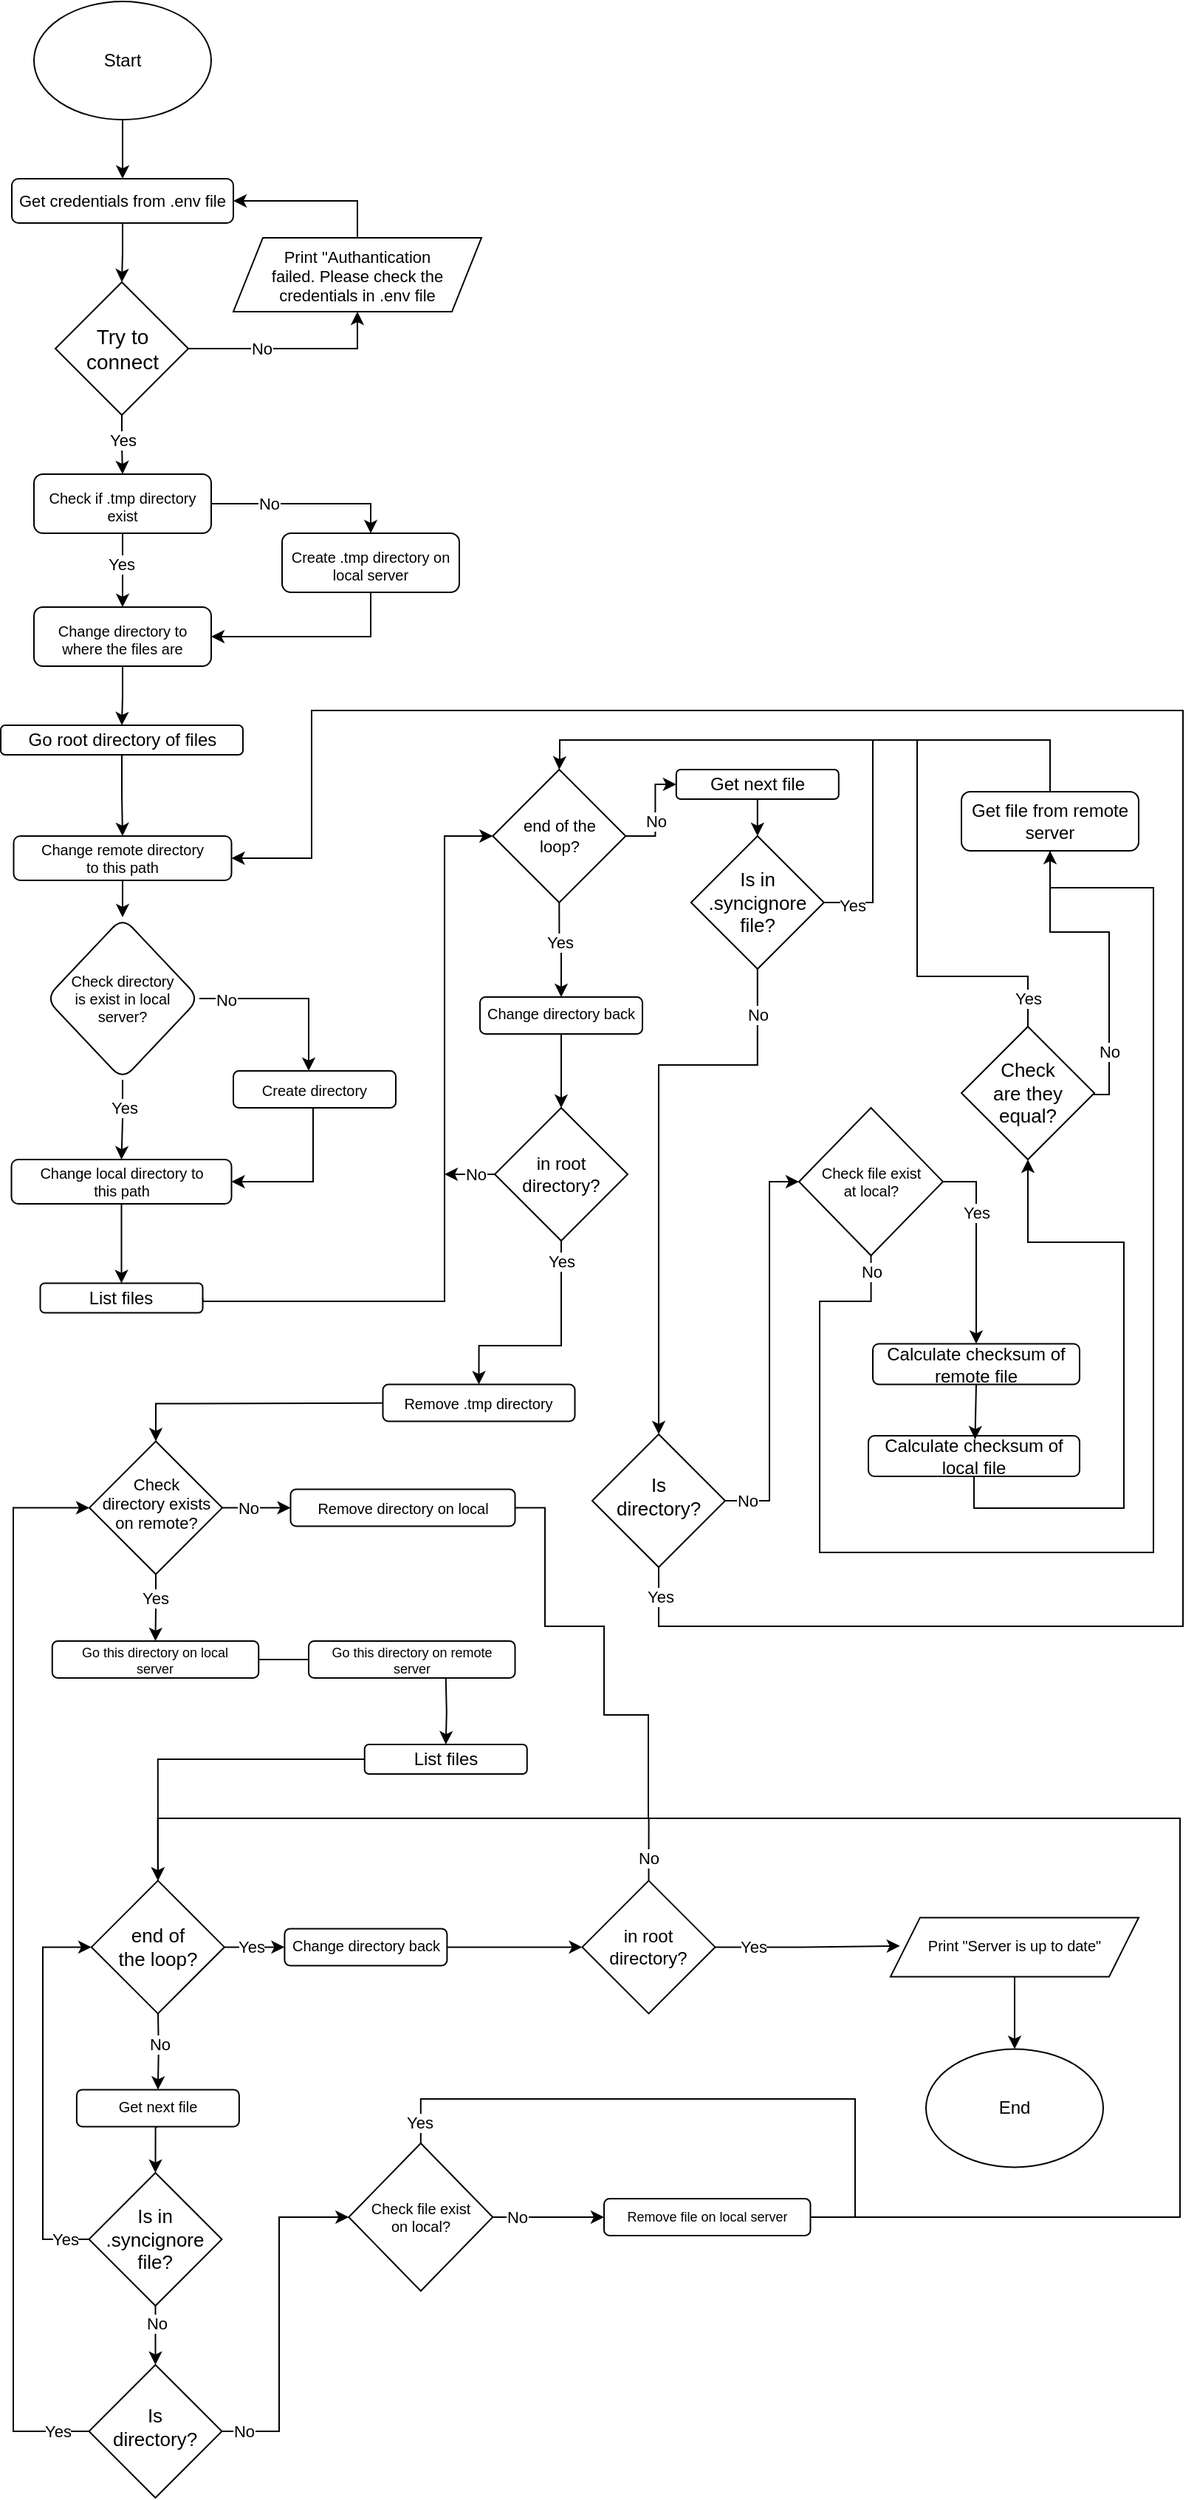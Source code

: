 <mxfile version="23.0.2" type="github">
  <diagram id="C5RBs43oDa-KdzZeNtuy" name="Page-1">
    <mxGraphModel dx="1052" dy="604" grid="1" gridSize="10" guides="1" tooltips="1" connect="1" arrows="1" fold="1" page="1" pageScale="1" pageWidth="827" pageHeight="1169" math="0" shadow="0">
      <root>
        <mxCell id="WIyWlLk6GJQsqaUBKTNV-0" />
        <mxCell id="WIyWlLk6GJQsqaUBKTNV-1" parent="WIyWlLk6GJQsqaUBKTNV-0" />
        <mxCell id="TgfNzg3K9k1XrxcihakO-2" style="edgeStyle=orthogonalEdgeStyle;rounded=0;orthogonalLoop=1;jettySize=auto;html=1;exitX=0.5;exitY=1;exitDx=0;exitDy=0;entryX=0.5;entryY=0;entryDx=0;entryDy=0;" parent="WIyWlLk6GJQsqaUBKTNV-1" source="TgfNzg3K9k1XrxcihakO-0" target="TgfNzg3K9k1XrxcihakO-1" edge="1">
          <mxGeometry relative="1" as="geometry" />
        </mxCell>
        <mxCell id="TgfNzg3K9k1XrxcihakO-0" value="Start" style="ellipse;whiteSpace=wrap;html=1;" parent="WIyWlLk6GJQsqaUBKTNV-1" vertex="1">
          <mxGeometry x="34" y="20" width="120" height="80" as="geometry" />
        </mxCell>
        <mxCell id="TgfNzg3K9k1XrxcihakO-6" style="edgeStyle=orthogonalEdgeStyle;rounded=0;orthogonalLoop=1;jettySize=auto;html=1;exitX=0.5;exitY=1;exitDx=0;exitDy=0;entryX=0.5;entryY=0;entryDx=0;entryDy=0;" parent="WIyWlLk6GJQsqaUBKTNV-1" source="TgfNzg3K9k1XrxcihakO-1" target="TgfNzg3K9k1XrxcihakO-5" edge="1">
          <mxGeometry relative="1" as="geometry" />
        </mxCell>
        <mxCell id="TgfNzg3K9k1XrxcihakO-1" value="Get credentials from .env file" style="rounded=1;whiteSpace=wrap;html=1;fontSize=11;glass=0;strokeWidth=1;shadow=0;" parent="WIyWlLk6GJQsqaUBKTNV-1" vertex="1">
          <mxGeometry x="19" y="140" width="150" height="30" as="geometry" />
        </mxCell>
        <mxCell id="TgfNzg3K9k1XrxcihakO-7" style="edgeStyle=orthogonalEdgeStyle;rounded=0;orthogonalLoop=1;jettySize=auto;html=1;exitX=1;exitY=0.5;exitDx=0;exitDy=0;entryX=0.5;entryY=1;entryDx=0;entryDy=0;" parent="WIyWlLk6GJQsqaUBKTNV-1" source="TgfNzg3K9k1XrxcihakO-5" target="TgfNzg3K9k1XrxcihakO-10" edge="1">
          <mxGeometry relative="1" as="geometry">
            <mxPoint x="193.5" y="285" as="targetPoint" />
          </mxGeometry>
        </mxCell>
        <mxCell id="TgfNzg3K9k1XrxcihakO-9" value="No" style="edgeLabel;html=1;align=center;verticalAlign=middle;resizable=0;points=[];" parent="TgfNzg3K9k1XrxcihakO-7" vertex="1" connectable="0">
          <mxGeometry x="0.013" relative="1" as="geometry">
            <mxPoint x="-21" as="offset" />
          </mxGeometry>
        </mxCell>
        <mxCell id="TgfNzg3K9k1XrxcihakO-17" style="edgeStyle=orthogonalEdgeStyle;rounded=0;orthogonalLoop=1;jettySize=auto;html=1;exitX=0.5;exitY=1;exitDx=0;exitDy=0;entryX=0.5;entryY=0;entryDx=0;entryDy=0;" parent="WIyWlLk6GJQsqaUBKTNV-1" source="TgfNzg3K9k1XrxcihakO-5" target="n75NDWezAnSLOP8QhScl-0" edge="1">
          <mxGeometry relative="1" as="geometry">
            <mxPoint x="187.5" y="350" as="targetPoint" />
          </mxGeometry>
        </mxCell>
        <mxCell id="TgfNzg3K9k1XrxcihakO-82" value="Yes" style="edgeLabel;html=1;align=center;verticalAlign=middle;resizable=0;points=[];" parent="TgfNzg3K9k1XrxcihakO-17" vertex="1" connectable="0">
          <mxGeometry x="-0.227" relative="1" as="geometry">
            <mxPoint y="1" as="offset" />
          </mxGeometry>
        </mxCell>
        <mxCell id="TgfNzg3K9k1XrxcihakO-5" value="Try to connect" style="rhombus;whiteSpace=wrap;html=1;fontSize=14;" parent="WIyWlLk6GJQsqaUBKTNV-1" vertex="1">
          <mxGeometry x="48.5" y="210" width="90" height="90" as="geometry" />
        </mxCell>
        <mxCell id="TgfNzg3K9k1XrxcihakO-11" style="edgeStyle=orthogonalEdgeStyle;rounded=0;orthogonalLoop=1;jettySize=auto;html=1;exitX=0.5;exitY=0;exitDx=0;exitDy=0;entryX=1;entryY=0.5;entryDx=0;entryDy=0;" parent="WIyWlLk6GJQsqaUBKTNV-1" source="TgfNzg3K9k1XrxcihakO-10" target="TgfNzg3K9k1XrxcihakO-1" edge="1">
          <mxGeometry relative="1" as="geometry" />
        </mxCell>
        <mxCell id="TgfNzg3K9k1XrxcihakO-10" value="Print &quot;Authantication failed. Please check the credentials in .env file" style="shape=parallelogram;perimeter=parallelogramPerimeter;fixedSize=1;align=center;fontSize=11;verticalAlign=middle;whiteSpace=wrap;html=1;fontFamily=Helvetica;fontStyle=0;spacingTop=2;spacing=21;" parent="WIyWlLk6GJQsqaUBKTNV-1" vertex="1">
          <mxGeometry x="169" y="180" width="168" height="50" as="geometry" />
        </mxCell>
        <mxCell id="TgfNzg3K9k1XrxcihakO-19" style="edgeStyle=orthogonalEdgeStyle;rounded=0;orthogonalLoop=1;jettySize=auto;html=1;exitX=0.5;exitY=1;exitDx=0;exitDy=0;entryX=0.5;entryY=0;entryDx=0;entryDy=0;" parent="WIyWlLk6GJQsqaUBKTNV-1" source="TgfNzg3K9k1XrxcihakO-16" target="TgfNzg3K9k1XrxcihakO-18" edge="1">
          <mxGeometry relative="1" as="geometry" />
        </mxCell>
        <mxCell id="TgfNzg3K9k1XrxcihakO-16" value="Change directory to where the files are" style="rounded=1;whiteSpace=wrap;html=1;fontSize=10;glass=0;strokeWidth=1;shadow=0;spacingTop=4;spacing=5;" parent="WIyWlLk6GJQsqaUBKTNV-1" vertex="1">
          <mxGeometry x="34" y="430" width="120" height="40" as="geometry" />
        </mxCell>
        <mxCell id="n75NDWezAnSLOP8QhScl-15" value="" style="edgeStyle=orthogonalEdgeStyle;rounded=0;orthogonalLoop=1;jettySize=auto;html=1;entryX=0.5;entryY=0;entryDx=0;entryDy=0;" parent="WIyWlLk6GJQsqaUBKTNV-1" source="TgfNzg3K9k1XrxcihakO-18" target="n75NDWezAnSLOP8QhScl-24" edge="1">
          <mxGeometry relative="1" as="geometry">
            <mxPoint x="237.5" y="580" as="targetPoint" />
          </mxGeometry>
        </mxCell>
        <mxCell id="TgfNzg3K9k1XrxcihakO-18" value="Go root directory of files" style="rounded=1;whiteSpace=wrap;html=1;fontSize=12;glass=0;strokeWidth=1;shadow=0;" parent="WIyWlLk6GJQsqaUBKTNV-1" vertex="1">
          <mxGeometry x="11.5" y="510" width="164" height="20" as="geometry" />
        </mxCell>
        <mxCell id="TgfNzg3K9k1XrxcihakO-42" value="" style="edgeStyle=orthogonalEdgeStyle;rounded=0;orthogonalLoop=1;jettySize=auto;html=1;entryX=0;entryY=0.5;entryDx=0;entryDy=0;exitX=1;exitY=0.5;exitDx=0;exitDy=0;" parent="WIyWlLk6GJQsqaUBKTNV-1" source="ju0kMphm0oXRW3z62JwF-54" target="ju0kMphm0oXRW3z62JwF-53" edge="1">
          <mxGeometry relative="1" as="geometry">
            <mxPoint x="533.43" y="913" as="targetPoint" />
            <mxPoint x="436" y="605" as="sourcePoint" />
          </mxGeometry>
        </mxCell>
        <mxCell id="TgfNzg3K9k1XrxcihakO-84" value="No" style="edgeLabel;html=1;align=center;verticalAlign=middle;resizable=0;points=[];" parent="TgfNzg3K9k1XrxcihakO-42" vertex="1" connectable="0">
          <mxGeometry x="-0.278" y="2" relative="1" as="geometry">
            <mxPoint x="2" y="-5" as="offset" />
          </mxGeometry>
        </mxCell>
        <mxCell id="n75NDWezAnSLOP8QhScl-39" style="edgeStyle=orthogonalEdgeStyle;rounded=0;orthogonalLoop=1;jettySize=auto;html=1;exitX=0.5;exitY=1;exitDx=0;exitDy=0;entryX=0.5;entryY=0;entryDx=0;entryDy=0;" parent="WIyWlLk6GJQsqaUBKTNV-1" source="ju0kMphm0oXRW3z62JwF-54" target="n75NDWezAnSLOP8QhScl-42" edge="1">
          <mxGeometry relative="1" as="geometry">
            <mxPoint x="453.43" y="729" as="targetPoint" />
            <mxPoint x="391" y="650" as="sourcePoint" />
          </mxGeometry>
        </mxCell>
        <mxCell id="n75NDWezAnSLOP8QhScl-40" value="Yes" style="edgeLabel;html=1;align=center;verticalAlign=middle;resizable=0;points=[];" parent="n75NDWezAnSLOP8QhScl-39" vertex="1" connectable="0">
          <mxGeometry x="-0.042" y="1" relative="1" as="geometry">
            <mxPoint x="-1" y="-5" as="offset" />
          </mxGeometry>
        </mxCell>
        <mxCell id="TgfNzg3K9k1XrxcihakO-34" value="End" style="ellipse;whiteSpace=wrap;html=1;" parent="WIyWlLk6GJQsqaUBKTNV-1" vertex="1">
          <mxGeometry x="638" y="1406.19" width="120" height="80" as="geometry" />
        </mxCell>
        <mxCell id="TgfNzg3K9k1XrxcihakO-79" style="edgeStyle=orthogonalEdgeStyle;rounded=0;orthogonalLoop=1;jettySize=auto;html=1;exitX=0.5;exitY=0;exitDx=0;exitDy=0;endArrow=none;endFill=0;entryX=1;entryY=0.5;entryDx=0;entryDy=0;" parent="WIyWlLk6GJQsqaUBKTNV-1" source="TgfNzg3K9k1XrxcihakO-36" edge="1">
          <mxGeometry relative="1" as="geometry">
            <mxPoint x="580.43" y="520" as="targetPoint" />
            <Array as="points">
              <mxPoint x="722" y="520" />
            </Array>
          </mxGeometry>
        </mxCell>
        <mxCell id="TgfNzg3K9k1XrxcihakO-36" value="Get file from remote server" style="rounded=1;whiteSpace=wrap;html=1;fontSize=12;glass=0;strokeWidth=1;shadow=0;rotation=0;" parent="WIyWlLk6GJQsqaUBKTNV-1" vertex="1">
          <mxGeometry x="662" y="555" width="120" height="40" as="geometry" />
        </mxCell>
        <mxCell id="TgfNzg3K9k1XrxcihakO-75" style="edgeStyle=orthogonalEdgeStyle;rounded=0;orthogonalLoop=1;jettySize=auto;html=1;exitX=0.5;exitY=1;exitDx=0;exitDy=0;entryX=0.5;entryY=0;entryDx=0;entryDy=0;" parent="WIyWlLk6GJQsqaUBKTNV-1" source="TgfNzg3K9k1XrxcihakO-89" target="n75NDWezAnSLOP8QhScl-10" edge="1">
          <mxGeometry relative="1" as="geometry">
            <mxPoint x="976" y="931.5" as="sourcePoint" />
            <mxPoint x="462" y="980" as="targetPoint" />
            <Array as="points">
              <mxPoint x="524" y="740" />
              <mxPoint x="457" y="740" />
            </Array>
          </mxGeometry>
        </mxCell>
        <mxCell id="TgfNzg3K9k1XrxcihakO-76" value="No" style="edgeLabel;html=1;align=center;verticalAlign=middle;resizable=0;points=[];" parent="TgfNzg3K9k1XrxcihakO-75" vertex="1" connectable="0">
          <mxGeometry x="-0.037" y="2" relative="1" as="geometry">
            <mxPoint x="65" y="-86" as="offset" />
          </mxGeometry>
        </mxCell>
        <mxCell id="TgfNzg3K9k1XrxcihakO-54" value="Calculate checksum of remote file" style="rounded=1;whiteSpace=wrap;html=1;fontSize=12;glass=0;strokeWidth=1;shadow=0;spacing=1;verticalAlign=middle;" parent="WIyWlLk6GJQsqaUBKTNV-1" vertex="1">
          <mxGeometry x="602" y="928.75" width="140" height="27.5" as="geometry" />
        </mxCell>
        <mxCell id="TgfNzg3K9k1XrxcihakO-65" style="edgeStyle=orthogonalEdgeStyle;rounded=0;orthogonalLoop=1;jettySize=auto;html=1;entryX=0.5;entryY=1;entryDx=0;entryDy=0;exitX=0.5;exitY=1;exitDx=0;exitDy=0;" parent="WIyWlLk6GJQsqaUBKTNV-1" source="TgfNzg3K9k1XrxcihakO-85" target="TgfNzg3K9k1XrxcihakO-60" edge="1">
          <mxGeometry relative="1" as="geometry">
            <mxPoint x="985.42" y="899" as="sourcePoint" />
            <Array as="points">
              <mxPoint x="671" y="1040" />
              <mxPoint x="772" y="1040" />
              <mxPoint x="772" y="860" />
              <mxPoint x="707" y="860" />
            </Array>
          </mxGeometry>
        </mxCell>
        <mxCell id="TgfNzg3K9k1XrxcihakO-62" style="edgeStyle=orthogonalEdgeStyle;rounded=0;orthogonalLoop=1;jettySize=auto;html=1;exitX=0.5;exitY=0;exitDx=0;exitDy=0;endArrow=none;endFill=0;" parent="WIyWlLk6GJQsqaUBKTNV-1" source="TgfNzg3K9k1XrxcihakO-60" edge="1">
          <mxGeometry relative="1" as="geometry">
            <mxPoint x="451" y="520" as="targetPoint" />
            <Array as="points">
              <mxPoint x="707" y="680" />
              <mxPoint x="632" y="680" />
              <mxPoint x="632" y="520" />
            </Array>
          </mxGeometry>
        </mxCell>
        <mxCell id="n75NDWezAnSLOP8QhScl-38" value="Yes" style="edgeLabel;html=1;align=center;verticalAlign=middle;resizable=0;points=[];" parent="TgfNzg3K9k1XrxcihakO-62" vertex="1" connectable="0">
          <mxGeometry x="-0.843" y="-1" relative="1" as="geometry">
            <mxPoint x="1" y="16" as="offset" />
          </mxGeometry>
        </mxCell>
        <mxCell id="TgfNzg3K9k1XrxcihakO-66" style="edgeStyle=orthogonalEdgeStyle;rounded=0;orthogonalLoop=1;jettySize=auto;html=1;exitX=1;exitY=0.5;exitDx=0;exitDy=0;entryX=0.5;entryY=1;entryDx=0;entryDy=0;" parent="WIyWlLk6GJQsqaUBKTNV-1" source="TgfNzg3K9k1XrxcihakO-60" target="TgfNzg3K9k1XrxcihakO-36" edge="1">
          <mxGeometry relative="1" as="geometry">
            <mxPoint x="782" y="590" as="targetPoint" />
            <Array as="points">
              <mxPoint x="752" y="760" />
              <mxPoint x="762" y="760" />
              <mxPoint x="762" y="650" />
              <mxPoint x="722" y="650" />
            </Array>
          </mxGeometry>
        </mxCell>
        <mxCell id="TgfNzg3K9k1XrxcihakO-67" value="No" style="edgeLabel;html=1;align=center;verticalAlign=middle;resizable=0;points=[];" parent="TgfNzg3K9k1XrxcihakO-66" vertex="1" connectable="0">
          <mxGeometry x="-0.292" y="-1" relative="1" as="geometry">
            <mxPoint x="-1" y="36" as="offset" />
          </mxGeometry>
        </mxCell>
        <mxCell id="TgfNzg3K9k1XrxcihakO-60" value="Check are they equal?" style="rhombus;whiteSpace=wrap;html=1;fontSize=13;spacing=18;" parent="WIyWlLk6GJQsqaUBKTNV-1" vertex="1">
          <mxGeometry x="662.0" y="714" width="90" height="90" as="geometry" />
        </mxCell>
        <mxCell id="TgfNzg3K9k1XrxcihakO-74" style="edgeStyle=orthogonalEdgeStyle;rounded=0;orthogonalLoop=1;jettySize=auto;html=1;exitX=1;exitY=0.5;exitDx=0;exitDy=0;entryX=0.5;entryY=0;entryDx=0;entryDy=0;" parent="WIyWlLk6GJQsqaUBKTNV-1" source="TgfNzg3K9k1XrxcihakO-71" target="TgfNzg3K9k1XrxcihakO-54" edge="1">
          <mxGeometry relative="1" as="geometry">
            <Array as="points">
              <mxPoint x="672" y="819" />
            </Array>
            <mxPoint x="692" y="910" as="targetPoint" />
          </mxGeometry>
        </mxCell>
        <mxCell id="TgfNzg3K9k1XrxcihakO-77" value="Yes" style="edgeLabel;html=1;align=center;verticalAlign=middle;resizable=0;points=[];" parent="TgfNzg3K9k1XrxcihakO-74" vertex="1" connectable="0">
          <mxGeometry x="-0.274" relative="1" as="geometry">
            <mxPoint y="-5" as="offset" />
          </mxGeometry>
        </mxCell>
        <mxCell id="TgfNzg3K9k1XrxcihakO-80" style="edgeStyle=orthogonalEdgeStyle;rounded=0;orthogonalLoop=1;jettySize=auto;html=1;exitX=0.5;exitY=1;exitDx=0;exitDy=0;endArrow=none;endFill=0;entryX=0.5;entryY=1;entryDx=0;entryDy=0;" parent="WIyWlLk6GJQsqaUBKTNV-1" source="TgfNzg3K9k1XrxcihakO-71" target="TgfNzg3K9k1XrxcihakO-36" edge="1">
          <mxGeometry relative="1" as="geometry">
            <mxPoint x="1363.42" y="826.5" as="targetPoint" />
            <mxPoint x="1023.42" y="1056.5" as="sourcePoint" />
            <Array as="points">
              <mxPoint x="601" y="900" />
              <mxPoint x="566" y="900" />
              <mxPoint x="566" y="1070" />
              <mxPoint x="792" y="1070" />
              <mxPoint x="792" y="620" />
              <mxPoint x="722" y="620" />
            </Array>
          </mxGeometry>
        </mxCell>
        <mxCell id="TgfNzg3K9k1XrxcihakO-81" value="No" style="edgeLabel;html=1;align=center;verticalAlign=middle;resizable=0;points=[];rotation=0;" parent="TgfNzg3K9k1XrxcihakO-80" vertex="1" connectable="0">
          <mxGeometry x="-0.4" y="1" relative="1" as="geometry">
            <mxPoint x="-31" y="-189" as="offset" />
          </mxGeometry>
        </mxCell>
        <mxCell id="TgfNzg3K9k1XrxcihakO-71" value="Check file exist at local?" style="rhombus;whiteSpace=wrap;html=1;fontSize=10;spacing=13;" parent="WIyWlLk6GJQsqaUBKTNV-1" vertex="1">
          <mxGeometry x="552.0" y="769" width="97.5" height="100" as="geometry" />
        </mxCell>
        <mxCell id="TgfNzg3K9k1XrxcihakO-85" value="Calculate checksum of local file" style="rounded=1;whiteSpace=wrap;html=1;fontSize=12;glass=0;strokeWidth=1;shadow=0;spacing=1;verticalAlign=middle;" parent="WIyWlLk6GJQsqaUBKTNV-1" vertex="1">
          <mxGeometry x="599" y="991" width="143" height="27.5" as="geometry" />
        </mxCell>
        <mxCell id="n75NDWezAnSLOP8QhScl-46" style="edgeStyle=orthogonalEdgeStyle;rounded=0;orthogonalLoop=1;jettySize=auto;html=1;exitX=1;exitY=0.5;exitDx=0;exitDy=0;entryX=0.5;entryY=0;entryDx=0;entryDy=0;" parent="WIyWlLk6GJQsqaUBKTNV-1" source="TgfNzg3K9k1XrxcihakO-89" target="ju0kMphm0oXRW3z62JwF-54" edge="1">
          <mxGeometry relative="1" as="geometry">
            <mxPoint x="320" y="520" as="targetPoint" />
            <Array as="points">
              <mxPoint x="602" y="630" />
              <mxPoint x="602" y="520" />
              <mxPoint x="390" y="520" />
              <mxPoint x="390" y="530" />
              <mxPoint x="390" y="530" />
            </Array>
          </mxGeometry>
        </mxCell>
        <mxCell id="n75NDWezAnSLOP8QhScl-47" value="Yes" style="edgeLabel;html=1;align=center;verticalAlign=middle;resizable=0;points=[];" parent="n75NDWezAnSLOP8QhScl-46" vertex="1" connectable="0">
          <mxGeometry x="-0.777" relative="1" as="geometry">
            <mxPoint x="-14" y="11" as="offset" />
          </mxGeometry>
        </mxCell>
        <mxCell id="TgfNzg3K9k1XrxcihakO-89" value="Is in .syncignore file?" style="rhombus;whiteSpace=wrap;html=1;fontSize=13;spacing=18;" parent="WIyWlLk6GJQsqaUBKTNV-1" vertex="1">
          <mxGeometry x="478.9" y="585" width="90" height="90" as="geometry" />
        </mxCell>
        <mxCell id="n75NDWezAnSLOP8QhScl-2" style="edgeStyle=orthogonalEdgeStyle;rounded=0;orthogonalLoop=1;jettySize=auto;html=1;exitX=1;exitY=0.5;exitDx=0;exitDy=0;entryX=0.5;entryY=0;entryDx=0;entryDy=0;" parent="WIyWlLk6GJQsqaUBKTNV-1" source="n75NDWezAnSLOP8QhScl-0" target="n75NDWezAnSLOP8QhScl-1" edge="1">
          <mxGeometry relative="1" as="geometry" />
        </mxCell>
        <mxCell id="n75NDWezAnSLOP8QhScl-4" value="No" style="edgeLabel;html=1;align=center;verticalAlign=middle;resizable=0;points=[];" parent="n75NDWezAnSLOP8QhScl-2" vertex="1" connectable="0">
          <mxGeometry x="-0.039" y="-1" relative="1" as="geometry">
            <mxPoint x="-23" y="-1" as="offset" />
          </mxGeometry>
        </mxCell>
        <mxCell id="n75NDWezAnSLOP8QhScl-5" style="edgeStyle=orthogonalEdgeStyle;rounded=0;orthogonalLoop=1;jettySize=auto;html=1;exitX=0.5;exitY=1;exitDx=0;exitDy=0;entryX=0.5;entryY=0;entryDx=0;entryDy=0;" parent="WIyWlLk6GJQsqaUBKTNV-1" source="n75NDWezAnSLOP8QhScl-0" target="TgfNzg3K9k1XrxcihakO-16" edge="1">
          <mxGeometry relative="1" as="geometry" />
        </mxCell>
        <mxCell id="n75NDWezAnSLOP8QhScl-6" value="Yes" style="edgeLabel;html=1;align=center;verticalAlign=middle;resizable=0;points=[];" parent="n75NDWezAnSLOP8QhScl-5" vertex="1" connectable="0">
          <mxGeometry x="-0.152" y="2" relative="1" as="geometry">
            <mxPoint x="-3" as="offset" />
          </mxGeometry>
        </mxCell>
        <mxCell id="n75NDWezAnSLOP8QhScl-0" value="Check if .tmp directory exist" style="rounded=1;whiteSpace=wrap;html=1;fontSize=10;glass=0;strokeWidth=1;shadow=0;spacingTop=4;spacing=5;" parent="WIyWlLk6GJQsqaUBKTNV-1" vertex="1">
          <mxGeometry x="34" y="340" width="120" height="40" as="geometry" />
        </mxCell>
        <mxCell id="n75NDWezAnSLOP8QhScl-3" style="edgeStyle=orthogonalEdgeStyle;rounded=0;orthogonalLoop=1;jettySize=auto;html=1;exitX=0.5;exitY=1;exitDx=0;exitDy=0;entryX=1;entryY=0.5;entryDx=0;entryDy=0;" parent="WIyWlLk6GJQsqaUBKTNV-1" source="n75NDWezAnSLOP8QhScl-1" target="TgfNzg3K9k1XrxcihakO-16" edge="1">
          <mxGeometry relative="1" as="geometry">
            <Array as="points">
              <mxPoint x="262" y="450" />
            </Array>
          </mxGeometry>
        </mxCell>
        <mxCell id="n75NDWezAnSLOP8QhScl-1" value="Create .tmp directory on local server" style="rounded=1;whiteSpace=wrap;html=1;fontSize=10;glass=0;strokeWidth=1;shadow=0;spacingTop=4;spacing=5;" parent="WIyWlLk6GJQsqaUBKTNV-1" vertex="1">
          <mxGeometry x="202" y="380" width="120" height="40" as="geometry" />
        </mxCell>
        <mxCell id="n75NDWezAnSLOP8QhScl-8" style="edgeStyle=orthogonalEdgeStyle;rounded=0;orthogonalLoop=1;jettySize=auto;html=1;exitX=0.5;exitY=1;exitDx=0;exitDy=0;entryX=0.5;entryY=0;entryDx=0;entryDy=0;" parent="WIyWlLk6GJQsqaUBKTNV-1" source="n75NDWezAnSLOP8QhScl-7" target="TgfNzg3K9k1XrxcihakO-34" edge="1">
          <mxGeometry relative="1" as="geometry">
            <Array as="points" />
          </mxGeometry>
        </mxCell>
        <mxCell id="n75NDWezAnSLOP8QhScl-7" value="Print &quot;Server is up to date&quot;" style="shape=parallelogram;perimeter=parallelogramPerimeter;fixedSize=1;align=center;fontSize=10;verticalAlign=middle;whiteSpace=wrap;html=1;fontFamily=Helvetica;fontStyle=0;spacingTop=2;spacing=21;spacingBottom=4;" parent="WIyWlLk6GJQsqaUBKTNV-1" vertex="1">
          <mxGeometry x="614" y="1317.19" width="168" height="40" as="geometry" />
        </mxCell>
        <mxCell id="n75NDWezAnSLOP8QhScl-33" style="edgeStyle=orthogonalEdgeStyle;rounded=0;orthogonalLoop=1;jettySize=auto;html=1;entryX=1;entryY=0.5;entryDx=0;entryDy=0;exitX=0.5;exitY=1;exitDx=0;exitDy=0;" parent="WIyWlLk6GJQsqaUBKTNV-1" source="n75NDWezAnSLOP8QhScl-10" target="n75NDWezAnSLOP8QhScl-24" edge="1">
          <mxGeometry relative="1" as="geometry">
            <Array as="points">
              <mxPoint x="457" y="1120" />
              <mxPoint x="812" y="1120" />
              <mxPoint x="812" y="500" />
              <mxPoint x="222" y="500" />
              <mxPoint x="222" y="600" />
            </Array>
            <mxPoint x="492" y="1120" as="sourcePoint" />
          </mxGeometry>
        </mxCell>
        <mxCell id="n75NDWezAnSLOP8QhScl-37" value="Yes" style="edgeLabel;html=1;align=center;verticalAlign=middle;resizable=0;points=[];" parent="n75NDWezAnSLOP8QhScl-33" vertex="1" connectable="0">
          <mxGeometry x="-0.953" relative="1" as="geometry">
            <mxPoint x="-1" y="-20" as="offset" />
          </mxGeometry>
        </mxCell>
        <mxCell id="n75NDWezAnSLOP8QhScl-10" value="Is directory?" style="rhombus;whiteSpace=wrap;html=1;fontSize=13;spacing=18;spacingBottom=6;" parent="WIyWlLk6GJQsqaUBKTNV-1" vertex="1">
          <mxGeometry x="412.0" y="990" width="90" height="90" as="geometry" />
        </mxCell>
        <mxCell id="n75NDWezAnSLOP8QhScl-11" style="edgeStyle=orthogonalEdgeStyle;rounded=0;orthogonalLoop=1;jettySize=auto;html=1;exitX=1;exitY=0.5;exitDx=0;exitDy=0;entryX=0;entryY=0.5;entryDx=0;entryDy=0;" parent="WIyWlLk6GJQsqaUBKTNV-1" source="n75NDWezAnSLOP8QhScl-10" target="TgfNzg3K9k1XrxcihakO-71" edge="1">
          <mxGeometry relative="1" as="geometry">
            <mxPoint x="486" y="1024.5" as="sourcePoint" />
            <mxPoint x="542" y="818.5" as="targetPoint" />
            <Array as="points">
              <mxPoint x="532" y="1035" />
              <mxPoint x="532" y="819" />
            </Array>
          </mxGeometry>
        </mxCell>
        <mxCell id="n75NDWezAnSLOP8QhScl-12" value="No" style="edgeLabel;html=1;align=center;verticalAlign=middle;resizable=0;points=[];" parent="n75NDWezAnSLOP8QhScl-11" vertex="1" connectable="0">
          <mxGeometry x="-0.668" y="-1" relative="1" as="geometry">
            <mxPoint x="-16" y="14" as="offset" />
          </mxGeometry>
        </mxCell>
        <mxCell id="n75NDWezAnSLOP8QhScl-18" value="" style="edgeStyle=orthogonalEdgeStyle;rounded=0;orthogonalLoop=1;jettySize=auto;html=1;" parent="WIyWlLk6GJQsqaUBKTNV-1" source="n75NDWezAnSLOP8QhScl-14" target="n75NDWezAnSLOP8QhScl-17" edge="1">
          <mxGeometry relative="1" as="geometry">
            <Array as="points">
              <mxPoint x="220" y="695" />
            </Array>
          </mxGeometry>
        </mxCell>
        <mxCell id="n75NDWezAnSLOP8QhScl-23" value="No" style="edgeLabel;html=1;align=center;verticalAlign=middle;resizable=0;points=[];" parent="n75NDWezAnSLOP8QhScl-18" vertex="1" connectable="0">
          <mxGeometry x="-0.26" y="-2" relative="1" as="geometry">
            <mxPoint x="-28" y="-1" as="offset" />
          </mxGeometry>
        </mxCell>
        <mxCell id="n75NDWezAnSLOP8QhScl-14" value="Check directory is exist in local server?" style="rhombus;whiteSpace=wrap;html=1;rounded=1;glass=0;strokeWidth=1;shadow=0;fontSize=10;spacing=15;" parent="WIyWlLk6GJQsqaUBKTNV-1" vertex="1">
          <mxGeometry x="42" y="640" width="104" height="110" as="geometry" />
        </mxCell>
        <mxCell id="n75NDWezAnSLOP8QhScl-26" style="edgeStyle=orthogonalEdgeStyle;rounded=0;orthogonalLoop=1;jettySize=auto;html=1;entryX=1;entryY=0.5;entryDx=0;entryDy=0;exitX=0.5;exitY=1;exitDx=0;exitDy=0;" parent="WIyWlLk6GJQsqaUBKTNV-1" source="n75NDWezAnSLOP8QhScl-17" target="n75NDWezAnSLOP8QhScl-21" edge="1">
          <mxGeometry relative="1" as="geometry">
            <Array as="points">
              <mxPoint x="223" y="819" />
            </Array>
          </mxGeometry>
        </mxCell>
        <mxCell id="n75NDWezAnSLOP8QhScl-17" value="Create directory" style="whiteSpace=wrap;html=1;fontSize=10;rounded=1;glass=0;strokeWidth=1;shadow=0;spacing=15;" parent="WIyWlLk6GJQsqaUBKTNV-1" vertex="1">
          <mxGeometry x="169" y="744" width="110" height="25" as="geometry" />
        </mxCell>
        <mxCell id="n75NDWezAnSLOP8QhScl-22" style="edgeStyle=orthogonalEdgeStyle;rounded=0;orthogonalLoop=1;jettySize=auto;html=1;exitX=0.5;exitY=1;exitDx=0;exitDy=0;entryX=0.5;entryY=0;entryDx=0;entryDy=0;" parent="WIyWlLk6GJQsqaUBKTNV-1" source="n75NDWezAnSLOP8QhScl-14" target="n75NDWezAnSLOP8QhScl-21" edge="1">
          <mxGeometry relative="1" as="geometry">
            <mxPoint x="216" y="855" as="sourcePoint" />
          </mxGeometry>
        </mxCell>
        <mxCell id="n75NDWezAnSLOP8QhScl-27" value="Yes" style="edgeLabel;html=1;align=center;verticalAlign=middle;resizable=0;points=[];" parent="n75NDWezAnSLOP8QhScl-22" vertex="1" connectable="0">
          <mxGeometry x="-0.328" y="1" relative="1" as="geometry">
            <mxPoint as="offset" />
          </mxGeometry>
        </mxCell>
        <mxCell id="n75NDWezAnSLOP8QhScl-30" style="edgeStyle=orthogonalEdgeStyle;rounded=0;orthogonalLoop=1;jettySize=auto;html=1;exitX=0.5;exitY=1;exitDx=0;exitDy=0;entryX=0.5;entryY=0;entryDx=0;entryDy=0;" parent="WIyWlLk6GJQsqaUBKTNV-1" source="n75NDWezAnSLOP8QhScl-21" target="n75NDWezAnSLOP8QhScl-28" edge="1">
          <mxGeometry relative="1" as="geometry" />
        </mxCell>
        <mxCell id="n75NDWezAnSLOP8QhScl-21" value="Change local directory to this path" style="whiteSpace=wrap;html=1;fontSize=10;rounded=1;glass=0;strokeWidth=1;shadow=0;spacing=15;" parent="WIyWlLk6GJQsqaUBKTNV-1" vertex="1">
          <mxGeometry x="18.75" y="804" width="149" height="30" as="geometry" />
        </mxCell>
        <mxCell id="n75NDWezAnSLOP8QhScl-25" style="edgeStyle=orthogonalEdgeStyle;rounded=0;orthogonalLoop=1;jettySize=auto;html=1;exitX=0.5;exitY=1;exitDx=0;exitDy=0;entryX=0.5;entryY=0;entryDx=0;entryDy=0;" parent="WIyWlLk6GJQsqaUBKTNV-1" source="n75NDWezAnSLOP8QhScl-24" target="n75NDWezAnSLOP8QhScl-14" edge="1">
          <mxGeometry relative="1" as="geometry" />
        </mxCell>
        <mxCell id="n75NDWezAnSLOP8QhScl-24" value="Change remote directory to this path" style="whiteSpace=wrap;html=1;fontSize=10;rounded=1;glass=0;strokeWidth=1;shadow=0;spacing=15;" parent="WIyWlLk6GJQsqaUBKTNV-1" vertex="1">
          <mxGeometry x="20.25" y="585" width="147.5" height="30" as="geometry" />
        </mxCell>
        <mxCell id="n75NDWezAnSLOP8QhScl-31" style="edgeStyle=orthogonalEdgeStyle;rounded=0;orthogonalLoop=1;jettySize=auto;html=1;entryX=0;entryY=0.5;entryDx=0;entryDy=0;exitX=1;exitY=0.5;exitDx=0;exitDy=0;" parent="WIyWlLk6GJQsqaUBKTNV-1" source="n75NDWezAnSLOP8QhScl-28" target="ju0kMphm0oXRW3z62JwF-54" edge="1">
          <mxGeometry relative="1" as="geometry">
            <mxPoint x="182" y="880" as="sourcePoint" />
            <mxPoint x="346" y="605" as="targetPoint" />
            <Array as="points">
              <mxPoint x="148" y="900" />
              <mxPoint x="312" y="900" />
              <mxPoint x="312" y="585" />
            </Array>
          </mxGeometry>
        </mxCell>
        <mxCell id="n75NDWezAnSLOP8QhScl-28" value="List files" style="rounded=1;whiteSpace=wrap;html=1;fontSize=12;glass=0;strokeWidth=1;shadow=0;" parent="WIyWlLk6GJQsqaUBKTNV-1" vertex="1">
          <mxGeometry x="38.25" y="887.75" width="110" height="20" as="geometry" />
        </mxCell>
        <mxCell id="n75NDWezAnSLOP8QhScl-35" style="edgeStyle=orthogonalEdgeStyle;rounded=0;orthogonalLoop=1;jettySize=auto;html=1;exitX=0.5;exitY=1;exitDx=0;exitDy=0;entryX=0.5;entryY=0;entryDx=0;entryDy=0;" parent="WIyWlLk6GJQsqaUBKTNV-1" source="n75NDWezAnSLOP8QhScl-34" target="ju0kMphm0oXRW3z62JwF-0" edge="1">
          <mxGeometry relative="1" as="geometry">
            <mxPoint x="320" y="980" as="targetPoint" />
            <Array as="points">
              <mxPoint x="391" y="930" />
              <mxPoint x="335" y="930" />
            </Array>
          </mxGeometry>
        </mxCell>
        <mxCell id="n75NDWezAnSLOP8QhScl-36" value="Yes" style="edgeLabel;html=1;align=center;verticalAlign=middle;resizable=0;points=[];" parent="n75NDWezAnSLOP8QhScl-35" vertex="1" connectable="0">
          <mxGeometry x="-0.2" relative="1" as="geometry">
            <mxPoint y="-47" as="offset" />
          </mxGeometry>
        </mxCell>
        <mxCell id="n75NDWezAnSLOP8QhScl-48" style="edgeStyle=orthogonalEdgeStyle;rounded=0;orthogonalLoop=1;jettySize=auto;html=1;exitX=0;exitY=0.5;exitDx=0;exitDy=0;endArrow=classic;endFill=1;" parent="WIyWlLk6GJQsqaUBKTNV-1" source="n75NDWezAnSLOP8QhScl-34" edge="1">
          <mxGeometry relative="1" as="geometry">
            <mxPoint x="312" y="814" as="targetPoint" />
          </mxGeometry>
        </mxCell>
        <mxCell id="n75NDWezAnSLOP8QhScl-49" value="No" style="edgeLabel;html=1;align=center;verticalAlign=middle;resizable=0;points=[];" parent="n75NDWezAnSLOP8QhScl-48" vertex="1" connectable="0">
          <mxGeometry x="-0.124" y="1" relative="1" as="geometry">
            <mxPoint x="2" y="-1" as="offset" />
          </mxGeometry>
        </mxCell>
        <mxCell id="n75NDWezAnSLOP8QhScl-34" value="in root directory?" style="rhombus;whiteSpace=wrap;html=1;fontSize=12;spacing=11;" parent="WIyWlLk6GJQsqaUBKTNV-1" vertex="1">
          <mxGeometry x="346" y="769" width="90" height="90" as="geometry" />
        </mxCell>
        <mxCell id="n75NDWezAnSLOP8QhScl-43" style="edgeStyle=orthogonalEdgeStyle;rounded=0;orthogonalLoop=1;jettySize=auto;html=1;exitX=0.5;exitY=1;exitDx=0;exitDy=0;entryX=0.5;entryY=0;entryDx=0;entryDy=0;" parent="WIyWlLk6GJQsqaUBKTNV-1" source="n75NDWezAnSLOP8QhScl-42" target="n75NDWezAnSLOP8QhScl-34" edge="1">
          <mxGeometry relative="1" as="geometry" />
        </mxCell>
        <mxCell id="n75NDWezAnSLOP8QhScl-42" value="Change directory back" style="whiteSpace=wrap;html=1;fontSize=10;rounded=1;glass=0;strokeWidth=1;shadow=0;spacing=2;spacingBottom=3;" parent="WIyWlLk6GJQsqaUBKTNV-1" vertex="1">
          <mxGeometry x="336" y="694" width="110" height="25" as="geometry" />
        </mxCell>
        <mxCell id="n75NDWezAnSLOP8QhScl-53" style="edgeStyle=orthogonalEdgeStyle;rounded=0;orthogonalLoop=1;jettySize=auto;html=1;exitX=0.5;exitY=1;exitDx=0;exitDy=0;entryX=0.505;entryY=0.089;entryDx=0;entryDy=0;entryPerimeter=0;" parent="WIyWlLk6GJQsqaUBKTNV-1" source="TgfNzg3K9k1XrxcihakO-54" target="TgfNzg3K9k1XrxcihakO-85" edge="1">
          <mxGeometry relative="1" as="geometry" />
        </mxCell>
        <mxCell id="ju0kMphm0oXRW3z62JwF-2" style="edgeStyle=orthogonalEdgeStyle;rounded=0;orthogonalLoop=1;jettySize=auto;html=1;exitX=0;exitY=0.5;exitDx=0;exitDy=0;entryX=0.5;entryY=0;entryDx=0;entryDy=0;" edge="1" parent="WIyWlLk6GJQsqaUBKTNV-1" target="ju0kMphm0oXRW3z62JwF-1">
          <mxGeometry relative="1" as="geometry">
            <mxPoint x="293.25" y="968.75" as="sourcePoint" />
          </mxGeometry>
        </mxCell>
        <mxCell id="ju0kMphm0oXRW3z62JwF-0" value="Remove .tmp directory" style="whiteSpace=wrap;html=1;fontSize=10;rounded=1;glass=0;strokeWidth=1;shadow=0;spacing=15;" vertex="1" parent="WIyWlLk6GJQsqaUBKTNV-1">
          <mxGeometry x="270.25" y="956.25" width="130" height="25" as="geometry" />
        </mxCell>
        <mxCell id="ju0kMphm0oXRW3z62JwF-4" style="edgeStyle=orthogonalEdgeStyle;rounded=0;orthogonalLoop=1;jettySize=auto;html=1;exitX=1;exitY=0.5;exitDx=0;exitDy=0;entryX=0;entryY=0.5;entryDx=0;entryDy=0;" edge="1" parent="WIyWlLk6GJQsqaUBKTNV-1" source="ju0kMphm0oXRW3z62JwF-1" target="ju0kMphm0oXRW3z62JwF-3">
          <mxGeometry relative="1" as="geometry" />
        </mxCell>
        <mxCell id="ju0kMphm0oXRW3z62JwF-5" value="No" style="edgeLabel;html=1;align=center;verticalAlign=middle;resizable=0;points=[];" vertex="1" connectable="0" parent="ju0kMphm0oXRW3z62JwF-4">
          <mxGeometry x="-0.262" y="2" relative="1" as="geometry">
            <mxPoint y="2" as="offset" />
          </mxGeometry>
        </mxCell>
        <mxCell id="ju0kMphm0oXRW3z62JwF-7" style="edgeStyle=orthogonalEdgeStyle;rounded=0;orthogonalLoop=1;jettySize=auto;html=1;exitX=0.5;exitY=1;exitDx=0;exitDy=0;entryX=0.5;entryY=0;entryDx=0;entryDy=0;" edge="1" parent="WIyWlLk6GJQsqaUBKTNV-1" source="ju0kMphm0oXRW3z62JwF-1" target="ju0kMphm0oXRW3z62JwF-6">
          <mxGeometry relative="1" as="geometry" />
        </mxCell>
        <mxCell id="ju0kMphm0oXRW3z62JwF-20" value="Yes" style="edgeLabel;html=1;align=center;verticalAlign=middle;resizable=0;points=[];" vertex="1" connectable="0" parent="ju0kMphm0oXRW3z62JwF-7">
          <mxGeometry x="-0.304" y="1" relative="1" as="geometry">
            <mxPoint x="-2" as="offset" />
          </mxGeometry>
        </mxCell>
        <mxCell id="ju0kMphm0oXRW3z62JwF-1" value="Check directory exists on remote?" style="rhombus;whiteSpace=wrap;html=1;fontSize=11;spacing=9;spacingBottom=6;spacingRight=0;" vertex="1" parent="WIyWlLk6GJQsqaUBKTNV-1">
          <mxGeometry x="71.5" y="994.75" width="90" height="90" as="geometry" />
        </mxCell>
        <mxCell id="ju0kMphm0oXRW3z62JwF-56" style="edgeStyle=orthogonalEdgeStyle;rounded=0;orthogonalLoop=1;jettySize=auto;html=1;exitX=1;exitY=0.5;exitDx=0;exitDy=0;endArrow=none;endFill=0;" edge="1" parent="WIyWlLk6GJQsqaUBKTNV-1" source="ju0kMphm0oXRW3z62JwF-3">
          <mxGeometry relative="1" as="geometry">
            <mxPoint x="450" y="1250" as="targetPoint" />
            <Array as="points">
              <mxPoint x="380" y="1040" />
              <mxPoint x="380" y="1120" />
              <mxPoint x="420" y="1120" />
              <mxPoint x="420" y="1180" />
              <mxPoint x="450" y="1180" />
            </Array>
          </mxGeometry>
        </mxCell>
        <mxCell id="ju0kMphm0oXRW3z62JwF-3" value="Remove directory on local" style="whiteSpace=wrap;html=1;fontSize=10;rounded=1;glass=0;strokeWidth=1;shadow=0;spacing=15;" vertex="1" parent="WIyWlLk6GJQsqaUBKTNV-1">
          <mxGeometry x="207.75" y="1027.25" width="152" height="25" as="geometry" />
        </mxCell>
        <mxCell id="ju0kMphm0oXRW3z62JwF-9" style="edgeStyle=orthogonalEdgeStyle;rounded=0;orthogonalLoop=1;jettySize=auto;html=1;exitX=1;exitY=0.5;exitDx=0;exitDy=0;entryX=0;entryY=0.5;entryDx=0;entryDy=0;" edge="1" parent="WIyWlLk6GJQsqaUBKTNV-1" source="ju0kMphm0oXRW3z62JwF-6">
          <mxGeometry relative="1" as="geometry">
            <mxPoint x="243" y="1142.5" as="targetPoint" />
          </mxGeometry>
        </mxCell>
        <mxCell id="ju0kMphm0oXRW3z62JwF-6" value="Go this directory on local server" style="whiteSpace=wrap;html=1;fontSize=9;rounded=1;glass=0;strokeWidth=1;shadow=0;spacing=15;" vertex="1" parent="WIyWlLk6GJQsqaUBKTNV-1">
          <mxGeometry x="46.37" y="1130" width="139.75" height="25" as="geometry" />
        </mxCell>
        <mxCell id="ju0kMphm0oXRW3z62JwF-14" style="edgeStyle=orthogonalEdgeStyle;rounded=0;orthogonalLoop=1;jettySize=auto;html=1;exitX=0.5;exitY=1;exitDx=0;exitDy=0;entryX=0.5;entryY=0;entryDx=0;entryDy=0;" edge="1" parent="WIyWlLk6GJQsqaUBKTNV-1" target="ju0kMphm0oXRW3z62JwF-12">
          <mxGeometry relative="1" as="geometry">
            <mxPoint x="312.875" y="1155" as="sourcePoint" />
          </mxGeometry>
        </mxCell>
        <mxCell id="ju0kMphm0oXRW3z62JwF-10" value="Go this directory on remote server" style="whiteSpace=wrap;html=1;fontSize=9;rounded=1;glass=0;strokeWidth=1;shadow=0;spacing=15;" vertex="1" parent="WIyWlLk6GJQsqaUBKTNV-1">
          <mxGeometry x="220" y="1130" width="139.75" height="25" as="geometry" />
        </mxCell>
        <mxCell id="ju0kMphm0oXRW3z62JwF-16" style="edgeStyle=orthogonalEdgeStyle;rounded=0;orthogonalLoop=1;jettySize=auto;html=1;exitX=0;exitY=0.5;exitDx=0;exitDy=0;entryX=0.5;entryY=0;entryDx=0;entryDy=0;" edge="1" parent="WIyWlLk6GJQsqaUBKTNV-1" source="ju0kMphm0oXRW3z62JwF-12" target="ju0kMphm0oXRW3z62JwF-37">
          <mxGeometry relative="1" as="geometry">
            <mxPoint x="116.24" y="1205" as="targetPoint" />
          </mxGeometry>
        </mxCell>
        <mxCell id="ju0kMphm0oXRW3z62JwF-12" value="List files" style="rounded=1;whiteSpace=wrap;html=1;fontSize=12;glass=0;strokeWidth=1;shadow=0;" vertex="1" parent="WIyWlLk6GJQsqaUBKTNV-1">
          <mxGeometry x="257.88" y="1200" width="110" height="20" as="geometry" />
        </mxCell>
        <mxCell id="ju0kMphm0oXRW3z62JwF-18" style="edgeStyle=orthogonalEdgeStyle;rounded=0;orthogonalLoop=1;jettySize=auto;html=1;exitX=0.5;exitY=1;exitDx=0;exitDy=0;entryX=0.5;entryY=0;entryDx=0;entryDy=0;" edge="1" parent="WIyWlLk6GJQsqaUBKTNV-1" source="ju0kMphm0oXRW3z62JwF-15" target="ju0kMphm0oXRW3z62JwF-23">
          <mxGeometry relative="1" as="geometry">
            <mxPoint x="116.25" y="1620" as="targetPoint" />
          </mxGeometry>
        </mxCell>
        <mxCell id="ju0kMphm0oXRW3z62JwF-19" value="No" style="edgeLabel;html=1;align=center;verticalAlign=middle;resizable=0;points=[];" vertex="1" connectable="0" parent="ju0kMphm0oXRW3z62JwF-18">
          <mxGeometry x="-0.41" relative="1" as="geometry">
            <mxPoint as="offset" />
          </mxGeometry>
        </mxCell>
        <mxCell id="ju0kMphm0oXRW3z62JwF-57" style="edgeStyle=orthogonalEdgeStyle;rounded=0;orthogonalLoop=1;jettySize=auto;html=1;exitX=0;exitY=0.5;exitDx=0;exitDy=0;entryX=0;entryY=0.5;entryDx=0;entryDy=0;" edge="1" parent="WIyWlLk6GJQsqaUBKTNV-1" source="ju0kMphm0oXRW3z62JwF-15" target="ju0kMphm0oXRW3z62JwF-37">
          <mxGeometry relative="1" as="geometry">
            <Array as="points">
              <mxPoint x="40" y="1535" />
              <mxPoint x="40" y="1337" />
            </Array>
          </mxGeometry>
        </mxCell>
        <mxCell id="ju0kMphm0oXRW3z62JwF-58" value="Yes" style="edgeLabel;html=1;align=center;verticalAlign=middle;resizable=0;points=[];" vertex="1" connectable="0" parent="ju0kMphm0oXRW3z62JwF-57">
          <mxGeometry x="-0.82" y="-1" relative="1" as="geometry">
            <mxPoint x="7" y="1" as="offset" />
          </mxGeometry>
        </mxCell>
        <mxCell id="ju0kMphm0oXRW3z62JwF-15" value="Is in .syncignore file?" style="rhombus;whiteSpace=wrap;html=1;fontSize=13;spacing=18;" vertex="1" parent="WIyWlLk6GJQsqaUBKTNV-1">
          <mxGeometry x="71.25" y="1490" width="90" height="90" as="geometry" />
        </mxCell>
        <mxCell id="ju0kMphm0oXRW3z62JwF-24" style="edgeStyle=orthogonalEdgeStyle;rounded=0;orthogonalLoop=1;jettySize=auto;html=1;exitX=0;exitY=0.5;exitDx=0;exitDy=0;entryX=0;entryY=0.5;entryDx=0;entryDy=0;" edge="1" parent="WIyWlLk6GJQsqaUBKTNV-1" source="ju0kMphm0oXRW3z62JwF-23" target="ju0kMphm0oXRW3z62JwF-1">
          <mxGeometry relative="1" as="geometry">
            <Array as="points">
              <mxPoint x="20" y="1665" />
              <mxPoint x="20" y="1040" />
            </Array>
          </mxGeometry>
        </mxCell>
        <mxCell id="ju0kMphm0oXRW3z62JwF-25" value="Yes" style="edgeLabel;html=1;align=center;verticalAlign=middle;resizable=0;points=[];" vertex="1" connectable="0" parent="ju0kMphm0oXRW3z62JwF-24">
          <mxGeometry x="-0.906" y="1" relative="1" as="geometry">
            <mxPoint x="12" y="-1" as="offset" />
          </mxGeometry>
        </mxCell>
        <mxCell id="ju0kMphm0oXRW3z62JwF-27" style="edgeStyle=orthogonalEdgeStyle;rounded=0;orthogonalLoop=1;jettySize=auto;html=1;exitX=1;exitY=0.5;exitDx=0;exitDy=0;entryX=0;entryY=0.5;entryDx=0;entryDy=0;" edge="1" parent="WIyWlLk6GJQsqaUBKTNV-1" source="ju0kMphm0oXRW3z62JwF-23" target="ju0kMphm0oXRW3z62JwF-26">
          <mxGeometry relative="1" as="geometry">
            <Array as="points">
              <mxPoint x="200" y="1665" />
              <mxPoint x="200" y="1520" />
            </Array>
          </mxGeometry>
        </mxCell>
        <mxCell id="ju0kMphm0oXRW3z62JwF-28" value="No" style="edgeLabel;html=1;align=center;verticalAlign=middle;resizable=0;points=[];" vertex="1" connectable="0" parent="ju0kMphm0oXRW3z62JwF-27">
          <mxGeometry x="-0.021" relative="1" as="geometry">
            <mxPoint x="-24" y="74" as="offset" />
          </mxGeometry>
        </mxCell>
        <mxCell id="ju0kMphm0oXRW3z62JwF-23" value="Is directory?" style="rhombus;whiteSpace=wrap;html=1;fontSize=13;spacing=18;spacingBottom=6;" vertex="1" parent="WIyWlLk6GJQsqaUBKTNV-1">
          <mxGeometry x="71.25" y="1620" width="90" height="90" as="geometry" />
        </mxCell>
        <mxCell id="ju0kMphm0oXRW3z62JwF-32" style="edgeStyle=orthogonalEdgeStyle;rounded=0;orthogonalLoop=1;jettySize=auto;html=1;exitX=1;exitY=0.5;exitDx=0;exitDy=0;entryX=0;entryY=0.5;entryDx=0;entryDy=0;" edge="1" parent="WIyWlLk6GJQsqaUBKTNV-1" source="ju0kMphm0oXRW3z62JwF-26" target="ju0kMphm0oXRW3z62JwF-31">
          <mxGeometry relative="1" as="geometry" />
        </mxCell>
        <mxCell id="ju0kMphm0oXRW3z62JwF-34" value="No" style="edgeLabel;html=1;align=center;verticalAlign=middle;resizable=0;points=[];" vertex="1" connectable="0" parent="ju0kMphm0oXRW3z62JwF-32">
          <mxGeometry x="-0.239" relative="1" as="geometry">
            <mxPoint x="-12" as="offset" />
          </mxGeometry>
        </mxCell>
        <mxCell id="ju0kMphm0oXRW3z62JwF-62" style="edgeStyle=orthogonalEdgeStyle;rounded=0;orthogonalLoop=1;jettySize=auto;html=1;exitX=0.5;exitY=0;exitDx=0;exitDy=0;endArrow=none;endFill=0;" edge="1" parent="WIyWlLk6GJQsqaUBKTNV-1" source="ju0kMphm0oXRW3z62JwF-26">
          <mxGeometry relative="1" as="geometry">
            <mxPoint x="590" y="1520" as="targetPoint" />
            <Array as="points">
              <mxPoint x="296" y="1440" />
              <mxPoint x="590" y="1440" />
            </Array>
          </mxGeometry>
        </mxCell>
        <mxCell id="ju0kMphm0oXRW3z62JwF-64" value="Yes" style="edgeLabel;html=1;align=center;verticalAlign=middle;resizable=0;points=[];" vertex="1" connectable="0" parent="ju0kMphm0oXRW3z62JwF-62">
          <mxGeometry x="-0.928" y="1" relative="1" as="geometry">
            <mxPoint as="offset" />
          </mxGeometry>
        </mxCell>
        <mxCell id="ju0kMphm0oXRW3z62JwF-26" value="Check file exist on local?" style="rhombus;whiteSpace=wrap;html=1;fontSize=10;spacing=13;" vertex="1" parent="WIyWlLk6GJQsqaUBKTNV-1">
          <mxGeometry x="247.15" y="1470" width="97.5" height="100" as="geometry" />
        </mxCell>
        <mxCell id="ju0kMphm0oXRW3z62JwF-61" style="edgeStyle=orthogonalEdgeStyle;rounded=0;orthogonalLoop=1;jettySize=auto;html=1;exitX=1;exitY=0.5;exitDx=0;exitDy=0;endArrow=none;endFill=0;" edge="1" parent="WIyWlLk6GJQsqaUBKTNV-1" source="ju0kMphm0oXRW3z62JwF-31">
          <mxGeometry relative="1" as="geometry">
            <mxPoint x="431.28" y="1250" as="targetPoint" />
            <Array as="points">
              <mxPoint x="810" y="1520" />
              <mxPoint x="810" y="1250" />
            </Array>
          </mxGeometry>
        </mxCell>
        <mxCell id="ju0kMphm0oXRW3z62JwF-31" value="Remove file on local server" style="whiteSpace=wrap;html=1;fontSize=9;rounded=1;glass=0;strokeWidth=1;shadow=0;spacing=15;" vertex="1" parent="WIyWlLk6GJQsqaUBKTNV-1">
          <mxGeometry x="420" y="1507.5" width="139.75" height="25" as="geometry" />
        </mxCell>
        <mxCell id="ju0kMphm0oXRW3z62JwF-36" style="edgeStyle=orthogonalEdgeStyle;rounded=0;orthogonalLoop=1;jettySize=auto;html=1;exitX=0.5;exitY=1;exitDx=0;exitDy=0;entryX=0.5;entryY=0;entryDx=0;entryDy=0;" edge="1" parent="WIyWlLk6GJQsqaUBKTNV-1" target="ju0kMphm0oXRW3z62JwF-59">
          <mxGeometry relative="1" as="geometry">
            <mxPoint x="117.94" y="1377.19" as="sourcePoint" />
            <mxPoint x="250" y="1410" as="targetPoint" />
          </mxGeometry>
        </mxCell>
        <mxCell id="ju0kMphm0oXRW3z62JwF-38" value="No" style="edgeLabel;html=1;align=center;verticalAlign=middle;resizable=0;points=[];" vertex="1" connectable="0" parent="ju0kMphm0oXRW3z62JwF-36">
          <mxGeometry x="-0.085" y="1" relative="1" as="geometry">
            <mxPoint x="-1" as="offset" />
          </mxGeometry>
        </mxCell>
        <mxCell id="ju0kMphm0oXRW3z62JwF-40" style="edgeStyle=orthogonalEdgeStyle;rounded=0;orthogonalLoop=1;jettySize=auto;html=1;exitX=1;exitY=0.5;exitDx=0;exitDy=0;entryX=0;entryY=0.5;entryDx=0;entryDy=0;" edge="1" parent="WIyWlLk6GJQsqaUBKTNV-1" source="ju0kMphm0oXRW3z62JwF-37" target="ju0kMphm0oXRW3z62JwF-39">
          <mxGeometry relative="1" as="geometry" />
        </mxCell>
        <mxCell id="ju0kMphm0oXRW3z62JwF-41" value="Yes" style="edgeLabel;html=1;align=center;verticalAlign=middle;resizable=0;points=[];" vertex="1" connectable="0" parent="ju0kMphm0oXRW3z62JwF-40">
          <mxGeometry x="-0.135" y="1" relative="1" as="geometry">
            <mxPoint y="1" as="offset" />
          </mxGeometry>
        </mxCell>
        <mxCell id="ju0kMphm0oXRW3z62JwF-37" value="end of the loop?" style="rhombus;whiteSpace=wrap;html=1;fontSize=13;spacing=18;" vertex="1" parent="WIyWlLk6GJQsqaUBKTNV-1">
          <mxGeometry x="72.94" y="1292.19" width="90" height="90" as="geometry" />
        </mxCell>
        <mxCell id="ju0kMphm0oXRW3z62JwF-43" style="edgeStyle=orthogonalEdgeStyle;rounded=0;orthogonalLoop=1;jettySize=auto;html=1;exitX=1;exitY=0.5;exitDx=0;exitDy=0;entryX=0;entryY=0.5;entryDx=0;entryDy=0;" edge="1" parent="WIyWlLk6GJQsqaUBKTNV-1" source="ju0kMphm0oXRW3z62JwF-39" target="ju0kMphm0oXRW3z62JwF-42">
          <mxGeometry relative="1" as="geometry" />
        </mxCell>
        <mxCell id="ju0kMphm0oXRW3z62JwF-39" value="Change directory back" style="whiteSpace=wrap;html=1;fontSize=10;rounded=1;glass=0;strokeWidth=1;shadow=0;spacing=2;spacingBottom=3;" vertex="1" parent="WIyWlLk6GJQsqaUBKTNV-1">
          <mxGeometry x="203.7" y="1324.69" width="110" height="25" as="geometry" />
        </mxCell>
        <mxCell id="ju0kMphm0oXRW3z62JwF-44" style="edgeStyle=orthogonalEdgeStyle;rounded=0;orthogonalLoop=1;jettySize=auto;html=1;exitX=0.5;exitY=0;exitDx=0;exitDy=0;entryX=0.5;entryY=0;entryDx=0;entryDy=0;" edge="1" parent="WIyWlLk6GJQsqaUBKTNV-1" source="ju0kMphm0oXRW3z62JwF-42" target="ju0kMphm0oXRW3z62JwF-37">
          <mxGeometry relative="1" as="geometry">
            <Array as="points">
              <mxPoint x="450" y="1250" />
              <mxPoint x="118" y="1250" />
            </Array>
          </mxGeometry>
        </mxCell>
        <mxCell id="ju0kMphm0oXRW3z62JwF-45" value="No" style="edgeLabel;html=1;align=center;verticalAlign=middle;resizable=0;points=[];" vertex="1" connectable="0" parent="ju0kMphm0oXRW3z62JwF-44">
          <mxGeometry x="-0.91" y="2" relative="1" as="geometry">
            <mxPoint x="1" y="4" as="offset" />
          </mxGeometry>
        </mxCell>
        <mxCell id="ju0kMphm0oXRW3z62JwF-42" value="in root directory?" style="rhombus;whiteSpace=wrap;html=1;fontSize=12;spacing=11;" vertex="1" parent="WIyWlLk6GJQsqaUBKTNV-1">
          <mxGeometry x="405.25" y="1292.19" width="90" height="90" as="geometry" />
        </mxCell>
        <mxCell id="ju0kMphm0oXRW3z62JwF-46" style="edgeStyle=orthogonalEdgeStyle;rounded=0;orthogonalLoop=1;jettySize=auto;html=1;exitX=1;exitY=0.5;exitDx=0;exitDy=0;entryX=0.038;entryY=0.481;entryDx=0;entryDy=0;entryPerimeter=0;" edge="1" parent="WIyWlLk6GJQsqaUBKTNV-1" source="ju0kMphm0oXRW3z62JwF-42" target="n75NDWezAnSLOP8QhScl-7">
          <mxGeometry relative="1" as="geometry" />
        </mxCell>
        <mxCell id="ju0kMphm0oXRW3z62JwF-47" value="Yes" style="edgeLabel;html=1;align=center;verticalAlign=middle;resizable=0;points=[];" vertex="1" connectable="0" parent="ju0kMphm0oXRW3z62JwF-46">
          <mxGeometry x="-0.261" y="1" relative="1" as="geometry">
            <mxPoint x="-21" y="1" as="offset" />
          </mxGeometry>
        </mxCell>
        <mxCell id="ju0kMphm0oXRW3z62JwF-55" style="edgeStyle=orthogonalEdgeStyle;rounded=0;orthogonalLoop=1;jettySize=auto;html=1;exitX=0.5;exitY=1;exitDx=0;exitDy=0;entryX=0.5;entryY=0;entryDx=0;entryDy=0;" edge="1" parent="WIyWlLk6GJQsqaUBKTNV-1" source="ju0kMphm0oXRW3z62JwF-53" target="TgfNzg3K9k1XrxcihakO-89">
          <mxGeometry relative="1" as="geometry" />
        </mxCell>
        <mxCell id="ju0kMphm0oXRW3z62JwF-53" value="Get next file" style="rounded=1;whiteSpace=wrap;html=1;fontSize=12;glass=0;strokeWidth=1;shadow=0;" vertex="1" parent="WIyWlLk6GJQsqaUBKTNV-1">
          <mxGeometry x="468.9" y="540" width="110" height="20" as="geometry" />
        </mxCell>
        <mxCell id="ju0kMphm0oXRW3z62JwF-54" value="end of the loop?" style="rhombus;whiteSpace=wrap;html=1;fontSize=11;spacing=8;" vertex="1" parent="WIyWlLk6GJQsqaUBKTNV-1">
          <mxGeometry x="344.65" y="540" width="90" height="90" as="geometry" />
        </mxCell>
        <mxCell id="ju0kMphm0oXRW3z62JwF-60" style="edgeStyle=orthogonalEdgeStyle;rounded=0;orthogonalLoop=1;jettySize=auto;html=1;exitX=0.5;exitY=1;exitDx=0;exitDy=0;entryX=0.5;entryY=0;entryDx=0;entryDy=0;" edge="1" parent="WIyWlLk6GJQsqaUBKTNV-1" source="ju0kMphm0oXRW3z62JwF-59" target="ju0kMphm0oXRW3z62JwF-15">
          <mxGeometry relative="1" as="geometry" />
        </mxCell>
        <mxCell id="ju0kMphm0oXRW3z62JwF-59" value="Get next file" style="whiteSpace=wrap;html=1;fontSize=10;rounded=1;glass=0;strokeWidth=1;shadow=0;spacing=2;spacingBottom=3;" vertex="1" parent="WIyWlLk6GJQsqaUBKTNV-1">
          <mxGeometry x="62.94" y="1433.69" width="110" height="25" as="geometry" />
        </mxCell>
      </root>
    </mxGraphModel>
  </diagram>
</mxfile>
